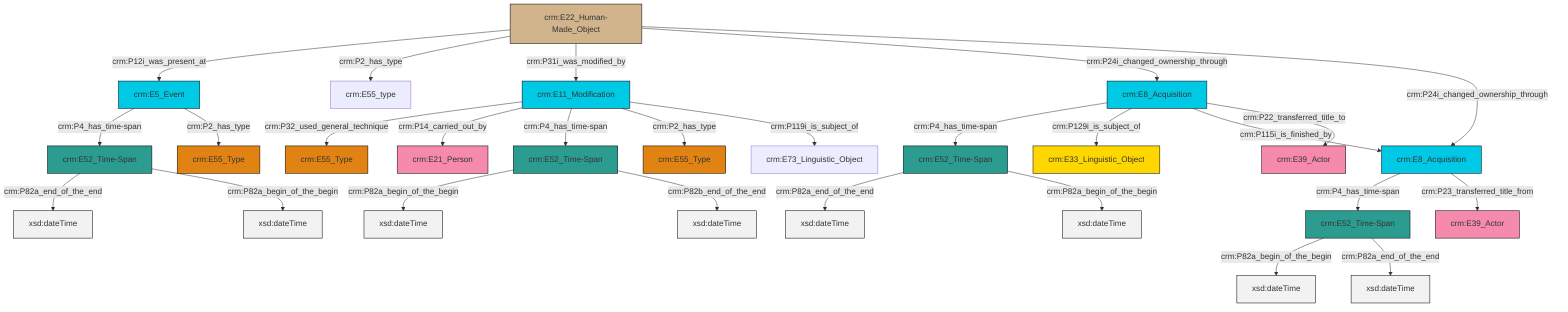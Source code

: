 graph TD
classDef Literal fill:#f2f2f2,stroke:#000000;
classDef CRM_Entity fill:#FFFFFF,stroke:#000000;
classDef Temporal_Entity fill:#00C9E6, stroke:#000000;
classDef Type fill:#E18312, stroke:#000000;
classDef Time-Span fill:#2C9C91, stroke:#000000;
classDef Appellation fill:#FFEB7F, stroke:#000000;
classDef Place fill:#008836, stroke:#000000;
classDef Persistent_Item fill:#B266B2, stroke:#000000;
classDef Conceptual_Object fill:#FFD700, stroke:#000000;
classDef Physical_Thing fill:#D2B48C, stroke:#000000;
classDef Actor fill:#f58aad, stroke:#000000;
classDef PC_Classes fill:#4ce600, stroke:#000000;
classDef Multi fill:#cccccc,stroke:#000000;

0["crm:E22_Human-Made_Object"]:::Physical_Thing -->|crm:P12i_was_present_at| 1["crm:E5_Event"]:::Temporal_Entity
0["crm:E22_Human-Made_Object"]:::Physical_Thing -->|crm:P2_has_type| 2["crm:E55_type"]:::Default
3["crm:E8_Acquisition"]:::Temporal_Entity -->|crm:P4_has_time-span| 4["crm:E52_Time-Span"]:::Time-Span
0["crm:E22_Human-Made_Object"]:::Physical_Thing -->|crm:P31i_was_modified_by| 5["crm:E11_Modification"]:::Temporal_Entity
6["crm:E52_Time-Span"]:::Time-Span -->|crm:P82a_end_of_the_end| 7[xsd:dateTime]:::Literal
1["crm:E5_Event"]:::Temporal_Entity -->|crm:P4_has_time-span| 6["crm:E52_Time-Span"]:::Time-Span
13["crm:E8_Acquisition"]:::Temporal_Entity -->|crm:P4_has_time-span| 14["crm:E52_Time-Span"]:::Time-Span
0["crm:E22_Human-Made_Object"]:::Physical_Thing -->|crm:P24i_changed_ownership_through| 3["crm:E8_Acquisition"]:::Temporal_Entity
5["crm:E11_Modification"]:::Temporal_Entity -->|crm:P32_used_general_technique| 26["crm:E55_Type"]:::Type
14["crm:E52_Time-Span"]:::Time-Span -->|crm:P82a_begin_of_the_begin| 27[xsd:dateTime]:::Literal
14["crm:E52_Time-Span"]:::Time-Span -->|crm:P82a_end_of_the_end| 31[xsd:dateTime]:::Literal
32["crm:E52_Time-Span"]:::Time-Span -->|crm:P82a_begin_of_the_begin| 33[xsd:dateTime]:::Literal
32["crm:E52_Time-Span"]:::Time-Span -->|crm:P82b_end_of_the_end| 34[xsd:dateTime]:::Literal
5["crm:E11_Modification"]:::Temporal_Entity -->|crm:P14_carried_out_by| 24["crm:E21_Person"]:::Actor
3["crm:E8_Acquisition"]:::Temporal_Entity -->|crm:P129i_is_subject_of| 28["crm:E33_Linguistic_Object"]:::Conceptual_Object
6["crm:E52_Time-Span"]:::Time-Span -->|crm:P82a_begin_of_the_begin| 37[xsd:dateTime]:::Literal
1["crm:E5_Event"]:::Temporal_Entity -->|crm:P2_has_type| 38["crm:E55_Type"]:::Type
5["crm:E11_Modification"]:::Temporal_Entity -->|crm:P4_has_time-span| 32["crm:E52_Time-Span"]:::Time-Span
0["crm:E22_Human-Made_Object"]:::Physical_Thing -->|crm:P24i_changed_ownership_through| 13["crm:E8_Acquisition"]:::Temporal_Entity
5["crm:E11_Modification"]:::Temporal_Entity -->|crm:P2_has_type| 10["crm:E55_Type"]:::Type
4["crm:E52_Time-Span"]:::Time-Span -->|crm:P82a_end_of_the_end| 40[xsd:dateTime]:::Literal
13["crm:E8_Acquisition"]:::Temporal_Entity -->|crm:P23_transferred_title_from| 20["crm:E39_Actor"]:::Actor
3["crm:E8_Acquisition"]:::Temporal_Entity -->|crm:P115i_is_finished_by| 13["crm:E8_Acquisition"]:::Temporal_Entity
3["crm:E8_Acquisition"]:::Temporal_Entity -->|crm:P22_transferred_title_to| 8["crm:E39_Actor"]:::Actor
4["crm:E52_Time-Span"]:::Time-Span -->|crm:P82a_begin_of_the_begin| 43[xsd:dateTime]:::Literal
5["crm:E11_Modification"]:::Temporal_Entity -->|crm:P119i_is_subject_of| 18["crm:E73_Linguistic_Object"]:::Default
